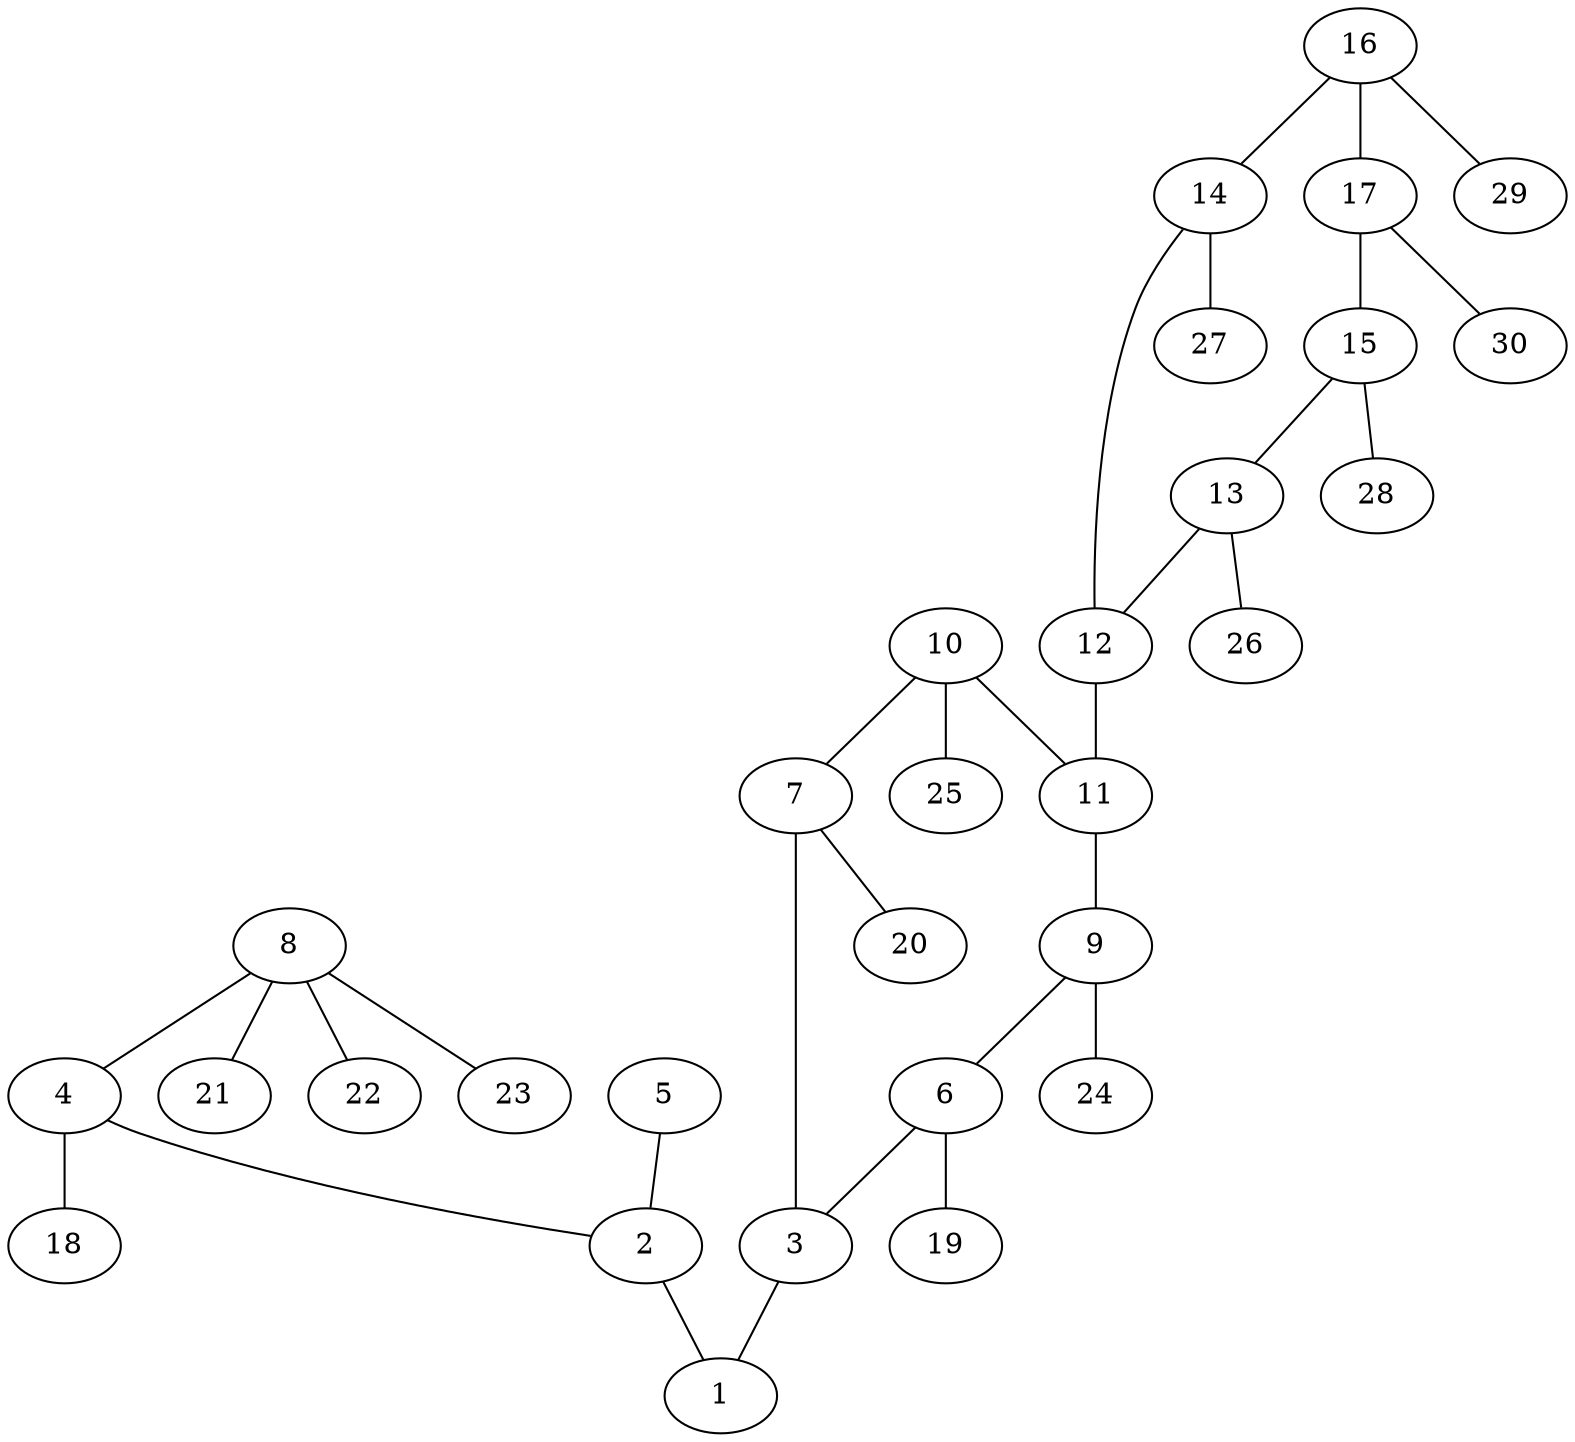 graph molecule_3312 {
	1	 [chem=O];
	2	 [chem=C];
	2 -- 1	 [valence=1];
	3	 [chem=C];
	3 -- 1	 [valence=1];
	4	 [chem=N];
	4 -- 2	 [valence=1];
	18	 [chem=H];
	4 -- 18	 [valence=1];
	5	 [chem=O];
	5 -- 2	 [valence=2];
	6	 [chem=C];
	6 -- 3	 [valence=2];
	19	 [chem=H];
	6 -- 19	 [valence=1];
	7	 [chem=C];
	7 -- 3	 [valence=1];
	20	 [chem=H];
	7 -- 20	 [valence=1];
	8	 [chem=C];
	8 -- 4	 [valence=1];
	21	 [chem=H];
	8 -- 21	 [valence=1];
	22	 [chem=H];
	8 -- 22	 [valence=1];
	23	 [chem=H];
	8 -- 23	 [valence=1];
	9	 [chem=C];
	9 -- 6	 [valence=1];
	24	 [chem=H];
	9 -- 24	 [valence=1];
	10	 [chem=C];
	10 -- 7	 [valence=2];
	11	 [chem=C];
	10 -- 11	 [valence=1];
	25	 [chem=H];
	10 -- 25	 [valence=1];
	11 -- 9	 [valence=2];
	12	 [chem=C];
	12 -- 11	 [valence=1];
	13	 [chem=C];
	13 -- 12	 [valence=2];
	26	 [chem=H];
	13 -- 26	 [valence=1];
	14	 [chem=C];
	14 -- 12	 [valence=1];
	27	 [chem=H];
	14 -- 27	 [valence=1];
	15	 [chem=C];
	15 -- 13	 [valence=1];
	28	 [chem=H];
	15 -- 28	 [valence=1];
	16	 [chem=C];
	16 -- 14	 [valence=2];
	17	 [chem=C];
	16 -- 17	 [valence=1];
	29	 [chem=H];
	16 -- 29	 [valence=1];
	17 -- 15	 [valence=2];
	30	 [chem=H];
	17 -- 30	 [valence=1];
}
